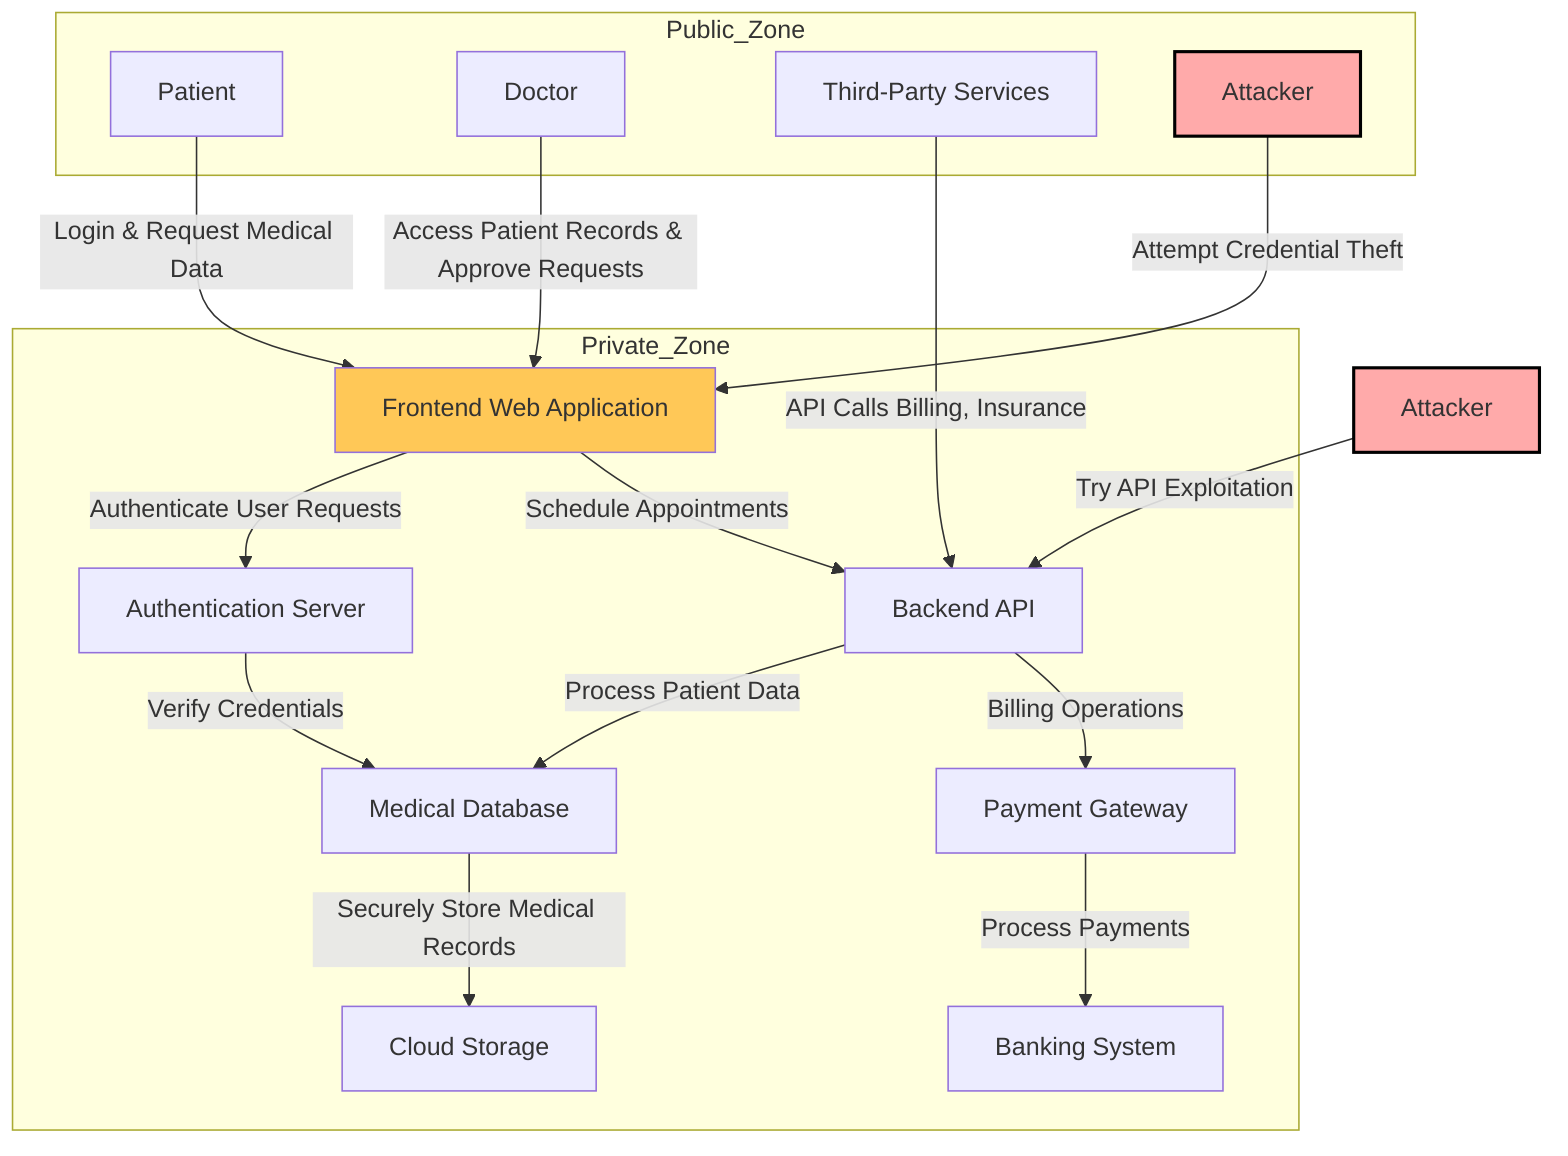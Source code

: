 graph TD;

%% External Entities
A[Patient] -->|Login & Request Medical Data| B[Frontend Web Application]
C[Doctor] -->|Access Patient Records & Approve Requests| B
D[Third-Party Services] -->|API Calls Billing, Insurance| F[Backend API]
X[Attacker] -->|Attempt Credential Theft| B

%% Internal Components
B -->|Authenticate User Requests| E[Authentication Server]
B -->|Schedule Appointments| F
F -->|Process Patient Data| G[Medical Database]
E -->|Verify Credentials| G
F -->|Billing Operations| H[Payment Gateway]
G -->|Securely Store Medical Records| J[Cloud Storage]
H -->|Process Payments| K[Banking System]
Y[Attacker] -->|Try API Exploitation| F

%% Trust Boundaries
subgraph Public_Zone
    A
    C
    D
    X
end

subgraph Private_Zone
    B
    E
    F
    G
    H
    J
    K
end

%% STRIDE Threats
style X fill:#FFAAAA,stroke:#000000,stroke-width:2px
style Y fill:#FFAAAA,stroke:#000000,stroke-width:2px
style B fill:#FFC857,stroke:#